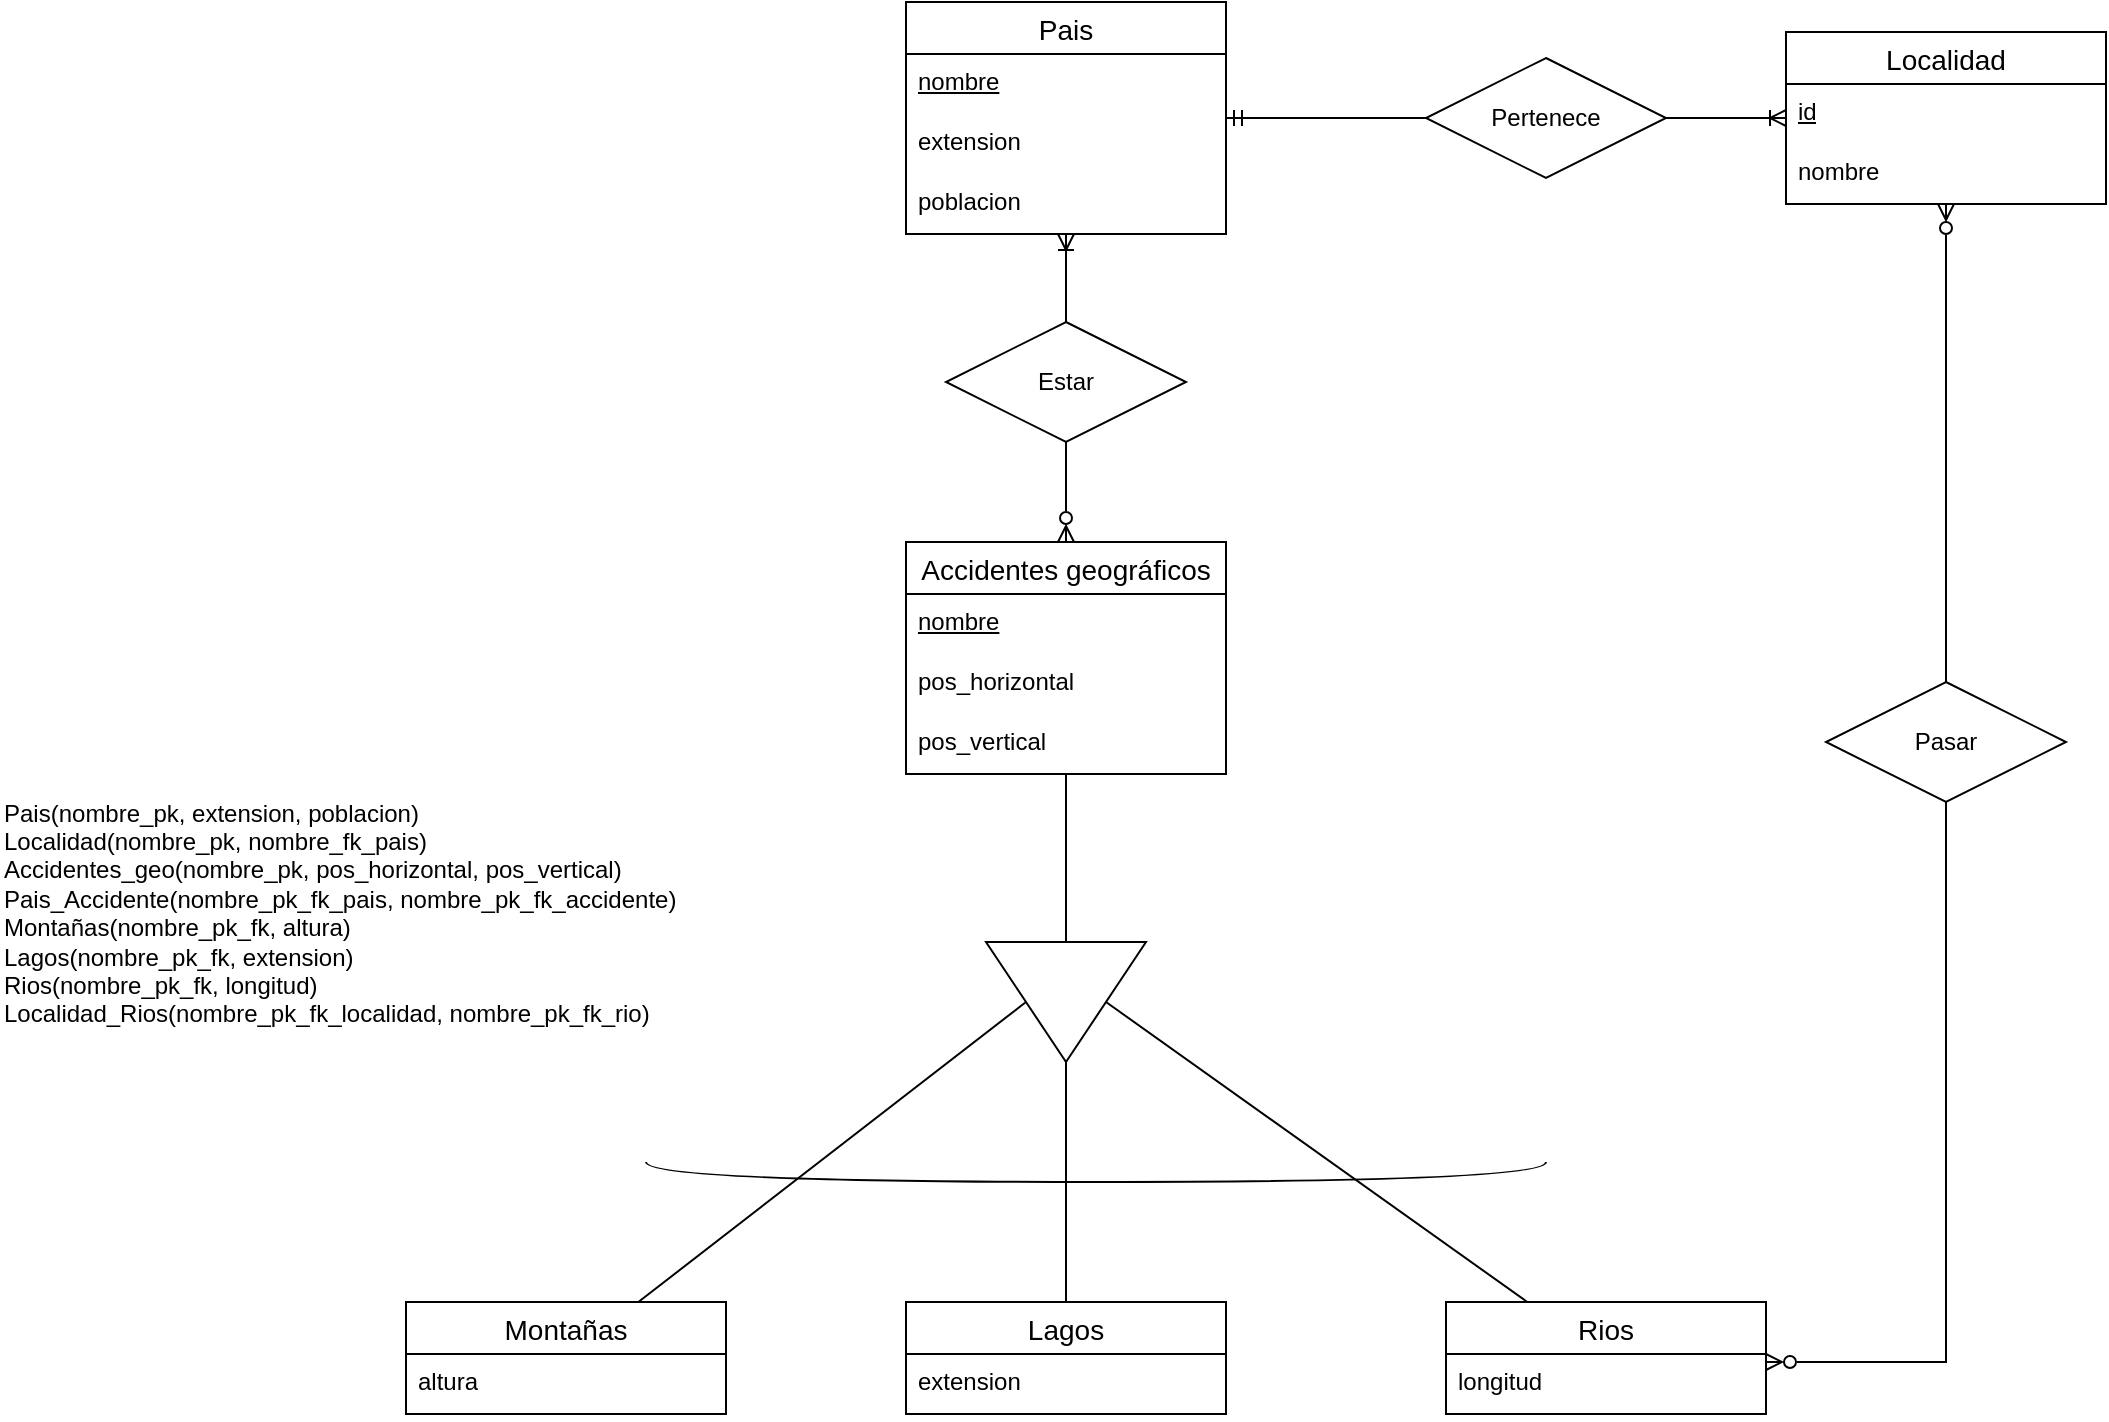 <mxfile version="22.0.4" type="github">
  <diagram name="Página-1" id="msR2nBrleSWa6xu2xoGH">
    <mxGraphModel dx="2261" dy="1937" grid="1" gridSize="10" guides="1" tooltips="1" connect="1" arrows="1" fold="1" page="1" pageScale="1" pageWidth="827" pageHeight="1169" math="0" shadow="0">
      <root>
        <mxCell id="0" />
        <mxCell id="1" parent="0" />
        <mxCell id="7VkVirSZ5WOiLg93lLZf-1" value="Lagos" style="swimlane;fontStyle=0;childLayout=stackLayout;horizontal=1;startSize=26;horizontalStack=0;resizeParent=1;resizeParentMax=0;resizeLast=0;collapsible=1;marginBottom=0;align=center;fontSize=14;" parent="1" vertex="1">
          <mxGeometry x="40" y="90" width="160" height="56" as="geometry" />
        </mxCell>
        <mxCell id="7VkVirSZ5WOiLg93lLZf-2" value="extension" style="text;strokeColor=none;fillColor=none;spacingLeft=4;spacingRight=4;overflow=hidden;rotatable=0;points=[[0,0.5],[1,0.5]];portConstraint=eastwest;fontSize=12;whiteSpace=wrap;html=1;" parent="7VkVirSZ5WOiLg93lLZf-1" vertex="1">
          <mxGeometry y="26" width="160" height="30" as="geometry" />
        </mxCell>
        <mxCell id="7VkVirSZ5WOiLg93lLZf-5" value="Rios" style="swimlane;fontStyle=0;childLayout=stackLayout;horizontal=1;startSize=26;horizontalStack=0;resizeParent=1;resizeParentMax=0;resizeLast=0;collapsible=1;marginBottom=0;align=center;fontSize=14;" parent="1" vertex="1">
          <mxGeometry x="310" y="90" width="160" height="56" as="geometry" />
        </mxCell>
        <mxCell id="7VkVirSZ5WOiLg93lLZf-6" value="longitud" style="text;strokeColor=none;fillColor=none;spacingLeft=4;spacingRight=4;overflow=hidden;rotatable=0;points=[[0,0.5],[1,0.5]];portConstraint=eastwest;fontSize=12;whiteSpace=wrap;html=1;" parent="7VkVirSZ5WOiLg93lLZf-5" vertex="1">
          <mxGeometry y="26" width="160" height="30" as="geometry" />
        </mxCell>
        <mxCell id="7VkVirSZ5WOiLg93lLZf-9" value="Montañas" style="swimlane;fontStyle=0;childLayout=stackLayout;horizontal=1;startSize=26;horizontalStack=0;resizeParent=1;resizeParentMax=0;resizeLast=0;collapsible=1;marginBottom=0;align=center;fontSize=14;" parent="1" vertex="1">
          <mxGeometry x="-210" y="90" width="160" height="56" as="geometry" />
        </mxCell>
        <mxCell id="7VkVirSZ5WOiLg93lLZf-10" value="altura" style="text;strokeColor=none;fillColor=none;spacingLeft=4;spacingRight=4;overflow=hidden;rotatable=0;points=[[0,0.5],[1,0.5]];portConstraint=eastwest;fontSize=12;whiteSpace=wrap;html=1;" parent="7VkVirSZ5WOiLg93lLZf-9" vertex="1">
          <mxGeometry y="26" width="160" height="30" as="geometry" />
        </mxCell>
        <mxCell id="7VkVirSZ5WOiLg93lLZf-13" value="Accidentes geográficos" style="swimlane;fontStyle=0;childLayout=stackLayout;horizontal=1;startSize=26;horizontalStack=0;resizeParent=1;resizeParentMax=0;resizeLast=0;collapsible=1;marginBottom=0;align=center;fontSize=14;" parent="1" vertex="1">
          <mxGeometry x="40" y="-290" width="160" height="116" as="geometry" />
        </mxCell>
        <mxCell id="7VkVirSZ5WOiLg93lLZf-16" value="&lt;u&gt;nombre&lt;/u&gt;" style="text;strokeColor=none;fillColor=none;spacingLeft=4;spacingRight=4;overflow=hidden;rotatable=0;points=[[0,0.5],[1,0.5]];portConstraint=eastwest;fontSize=12;whiteSpace=wrap;html=1;" parent="7VkVirSZ5WOiLg93lLZf-13" vertex="1">
          <mxGeometry y="26" width="160" height="30" as="geometry" />
        </mxCell>
        <mxCell id="7VkVirSZ5WOiLg93lLZf-14" value="pos_horizontal" style="text;strokeColor=none;fillColor=none;spacingLeft=4;spacingRight=4;overflow=hidden;rotatable=0;points=[[0,0.5],[1,0.5]];portConstraint=eastwest;fontSize=12;whiteSpace=wrap;html=1;" parent="7VkVirSZ5WOiLg93lLZf-13" vertex="1">
          <mxGeometry y="56" width="160" height="30" as="geometry" />
        </mxCell>
        <mxCell id="7VkVirSZ5WOiLg93lLZf-15" value="pos_vertical" style="text;strokeColor=none;fillColor=none;spacingLeft=4;spacingRight=4;overflow=hidden;rotatable=0;points=[[0,0.5],[1,0.5]];portConstraint=eastwest;fontSize=12;whiteSpace=wrap;html=1;" parent="7VkVirSZ5WOiLg93lLZf-13" vertex="1">
          <mxGeometry y="86" width="160" height="30" as="geometry" />
        </mxCell>
        <mxCell id="7VkVirSZ5WOiLg93lLZf-17" value="Pais" style="swimlane;fontStyle=0;childLayout=stackLayout;horizontal=1;startSize=26;horizontalStack=0;resizeParent=1;resizeParentMax=0;resizeLast=0;collapsible=1;marginBottom=0;align=center;fontSize=14;" parent="1" vertex="1">
          <mxGeometry x="40" y="-560" width="160" height="116" as="geometry" />
        </mxCell>
        <mxCell id="7VkVirSZ5WOiLg93lLZf-18" value="&lt;u&gt;nombre&lt;/u&gt;" style="text;strokeColor=none;fillColor=none;spacingLeft=4;spacingRight=4;overflow=hidden;rotatable=0;points=[[0,0.5],[1,0.5]];portConstraint=eastwest;fontSize=12;whiteSpace=wrap;html=1;" parent="7VkVirSZ5WOiLg93lLZf-17" vertex="1">
          <mxGeometry y="26" width="160" height="30" as="geometry" />
        </mxCell>
        <mxCell id="7VkVirSZ5WOiLg93lLZf-19" value="extension" style="text;strokeColor=none;fillColor=none;spacingLeft=4;spacingRight=4;overflow=hidden;rotatable=0;points=[[0,0.5],[1,0.5]];portConstraint=eastwest;fontSize=12;whiteSpace=wrap;html=1;" parent="7VkVirSZ5WOiLg93lLZf-17" vertex="1">
          <mxGeometry y="56" width="160" height="30" as="geometry" />
        </mxCell>
        <mxCell id="7VkVirSZ5WOiLg93lLZf-20" value="poblacion" style="text;strokeColor=none;fillColor=none;spacingLeft=4;spacingRight=4;overflow=hidden;rotatable=0;points=[[0,0.5],[1,0.5]];portConstraint=eastwest;fontSize=12;whiteSpace=wrap;html=1;" parent="7VkVirSZ5WOiLg93lLZf-17" vertex="1">
          <mxGeometry y="86" width="160" height="30" as="geometry" />
        </mxCell>
        <mxCell id="7VkVirSZ5WOiLg93lLZf-21" value="Localidad" style="swimlane;fontStyle=0;childLayout=stackLayout;horizontal=1;startSize=26;horizontalStack=0;resizeParent=1;resizeParentMax=0;resizeLast=0;collapsible=1;marginBottom=0;align=center;fontSize=14;" parent="1" vertex="1">
          <mxGeometry x="480" y="-545" width="160" height="86" as="geometry" />
        </mxCell>
        <mxCell id="7VkVirSZ5WOiLg93lLZf-22" value="&lt;u&gt;id&lt;/u&gt;" style="text;strokeColor=none;fillColor=none;spacingLeft=4;spacingRight=4;overflow=hidden;rotatable=0;points=[[0,0.5],[1,0.5]];portConstraint=eastwest;fontSize=12;whiteSpace=wrap;html=1;" parent="7VkVirSZ5WOiLg93lLZf-21" vertex="1">
          <mxGeometry y="26" width="160" height="30" as="geometry" />
        </mxCell>
        <mxCell id="3VGVRFMRFs9TxI8zLVsD-3" value="nombre" style="text;strokeColor=none;fillColor=none;spacingLeft=4;spacingRight=4;overflow=hidden;rotatable=0;points=[[0,0.5],[1,0.5]];portConstraint=eastwest;fontSize=12;whiteSpace=wrap;html=1;" vertex="1" parent="7VkVirSZ5WOiLg93lLZf-21">
          <mxGeometry y="56" width="160" height="30" as="geometry" />
        </mxCell>
        <mxCell id="7VkVirSZ5WOiLg93lLZf-25" value="" style="triangle;whiteSpace=wrap;html=1;rotation=90;" parent="1" vertex="1">
          <mxGeometry x="90" y="-100" width="60" height="80" as="geometry" />
        </mxCell>
        <mxCell id="7VkVirSZ5WOiLg93lLZf-27" value="" style="endArrow=none;html=1;rounded=0;entryX=0.5;entryY=1;entryDx=0;entryDy=0;" parent="1" source="7VkVirSZ5WOiLg93lLZf-9" target="7VkVirSZ5WOiLg93lLZf-25" edge="1">
          <mxGeometry width="50" height="50" relative="1" as="geometry">
            <mxPoint x="310" y="-160" as="sourcePoint" />
            <mxPoint x="360" y="-210" as="targetPoint" />
          </mxGeometry>
        </mxCell>
        <mxCell id="7VkVirSZ5WOiLg93lLZf-28" value="" style="endArrow=none;html=1;rounded=0;" parent="1" source="7VkVirSZ5WOiLg93lLZf-1" target="7VkVirSZ5WOiLg93lLZf-25" edge="1">
          <mxGeometry width="50" height="50" relative="1" as="geometry">
            <mxPoint x="310" y="-160" as="sourcePoint" />
            <mxPoint x="360" y="-210" as="targetPoint" />
          </mxGeometry>
        </mxCell>
        <mxCell id="7VkVirSZ5WOiLg93lLZf-29" value="" style="endArrow=none;html=1;rounded=0;entryX=0.5;entryY=0;entryDx=0;entryDy=0;" parent="1" source="7VkVirSZ5WOiLg93lLZf-5" target="7VkVirSZ5WOiLg93lLZf-25" edge="1">
          <mxGeometry width="50" height="50" relative="1" as="geometry">
            <mxPoint x="310" y="-160" as="sourcePoint" />
            <mxPoint x="360" y="-210" as="targetPoint" />
          </mxGeometry>
        </mxCell>
        <mxCell id="7VkVirSZ5WOiLg93lLZf-30" value="" style="endArrow=none;html=1;rounded=0;exitX=0;exitY=0.5;exitDx=0;exitDy=0;" parent="1" source="7VkVirSZ5WOiLg93lLZf-25" target="7VkVirSZ5WOiLg93lLZf-13" edge="1">
          <mxGeometry width="50" height="50" relative="1" as="geometry">
            <mxPoint x="310" y="-160" as="sourcePoint" />
            <mxPoint x="360" y="-210" as="targetPoint" />
          </mxGeometry>
        </mxCell>
        <mxCell id="7VkVirSZ5WOiLg93lLZf-33" style="edgeStyle=orthogonalEdgeStyle;rounded=0;orthogonalLoop=1;jettySize=auto;html=1;endArrow=ERzeroToMany;endFill=0;" parent="1" source="7VkVirSZ5WOiLg93lLZf-32" target="7VkVirSZ5WOiLg93lLZf-13" edge="1">
          <mxGeometry relative="1" as="geometry" />
        </mxCell>
        <mxCell id="7VkVirSZ5WOiLg93lLZf-34" style="edgeStyle=orthogonalEdgeStyle;rounded=0;orthogonalLoop=1;jettySize=auto;html=1;endArrow=ERoneToMany;endFill=0;" parent="1" source="7VkVirSZ5WOiLg93lLZf-32" target="7VkVirSZ5WOiLg93lLZf-17" edge="1">
          <mxGeometry relative="1" as="geometry" />
        </mxCell>
        <mxCell id="7VkVirSZ5WOiLg93lLZf-32" value="Estar" style="shape=rhombus;perimeter=rhombusPerimeter;whiteSpace=wrap;html=1;align=center;" parent="1" vertex="1">
          <mxGeometry x="60" y="-400" width="120" height="60" as="geometry" />
        </mxCell>
        <mxCell id="7VkVirSZ5WOiLg93lLZf-37" style="edgeStyle=orthogonalEdgeStyle;rounded=0;orthogonalLoop=1;jettySize=auto;html=1;endArrow=ERoneToMany;endFill=0;" parent="1" source="7VkVirSZ5WOiLg93lLZf-35" target="7VkVirSZ5WOiLg93lLZf-21" edge="1">
          <mxGeometry relative="1" as="geometry" />
        </mxCell>
        <mxCell id="7VkVirSZ5WOiLg93lLZf-38" style="edgeStyle=orthogonalEdgeStyle;rounded=0;orthogonalLoop=1;jettySize=auto;html=1;endArrow=ERmandOne;endFill=0;" parent="1" source="7VkVirSZ5WOiLg93lLZf-35" target="7VkVirSZ5WOiLg93lLZf-17" edge="1">
          <mxGeometry relative="1" as="geometry" />
        </mxCell>
        <mxCell id="7VkVirSZ5WOiLg93lLZf-35" value="Pertenece" style="shape=rhombus;perimeter=rhombusPerimeter;whiteSpace=wrap;html=1;align=center;" parent="1" vertex="1">
          <mxGeometry x="300" y="-532" width="120" height="60" as="geometry" />
        </mxCell>
        <mxCell id="7VkVirSZ5WOiLg93lLZf-41" style="edgeStyle=orthogonalEdgeStyle;rounded=0;orthogonalLoop=1;jettySize=auto;html=1;endArrow=ERzeroToMany;endFill=0;" parent="1" source="7VkVirSZ5WOiLg93lLZf-40" target="7VkVirSZ5WOiLg93lLZf-21" edge="1">
          <mxGeometry relative="1" as="geometry" />
        </mxCell>
        <mxCell id="7VkVirSZ5WOiLg93lLZf-42" style="edgeStyle=orthogonalEdgeStyle;rounded=0;orthogonalLoop=1;jettySize=auto;html=1;endArrow=ERzeroToMany;endFill=0;" parent="1" source="7VkVirSZ5WOiLg93lLZf-40" target="7VkVirSZ5WOiLg93lLZf-5" edge="1">
          <mxGeometry relative="1" as="geometry">
            <Array as="points">
              <mxPoint x="560" y="120" />
            </Array>
          </mxGeometry>
        </mxCell>
        <mxCell id="7VkVirSZ5WOiLg93lLZf-40" value="Pasar" style="shape=rhombus;perimeter=rhombusPerimeter;whiteSpace=wrap;html=1;align=center;" parent="1" vertex="1">
          <mxGeometry x="500" y="-220" width="120" height="60" as="geometry" />
        </mxCell>
        <mxCell id="7VkVirSZ5WOiLg93lLZf-48" value="" style="endArrow=none;html=1;rounded=0;edgeStyle=orthogonalEdgeStyle;curved=1;" parent="1" edge="1">
          <mxGeometry width="50" height="50" relative="1" as="geometry">
            <mxPoint x="-90" y="20" as="sourcePoint" />
            <mxPoint x="360" y="20" as="targetPoint" />
            <Array as="points">
              <mxPoint x="-90" y="30" />
              <mxPoint x="360" y="30" />
            </Array>
          </mxGeometry>
        </mxCell>
        <mxCell id="j_QTbrRGd8eZM41wn22n-1" value="&lt;div align=&quot;left&quot;&gt;Pais(nombre_pk, extension, poblacion)&lt;br&gt;&lt;/div&gt;&lt;div&gt;Localidad(nombre_pk, nombre_fk_pais)&lt;/div&gt;&lt;div&gt;Accidentes_geo(nombre_pk, pos_horizontal, pos_vertical)&lt;/div&gt;&lt;div&gt;Pais_Accidente(nombre_pk_fk_pais, nombre_pk_fk_accidente)&lt;/div&gt;&lt;div&gt;Montañas(nombre_pk_fk, altura)&lt;/div&gt;&lt;div&gt;Lagos(nombre_pk_fk, extension)&lt;/div&gt;&lt;div&gt;Rios(nombre_pk_fk, longitud)&lt;/div&gt;&lt;div&gt;Localidad_Rios(nombre_pk_fk_localidad, nombre_pk_fk_rio)&lt;br&gt;&lt;/div&gt;&lt;div&gt;&lt;br&gt;&lt;/div&gt;&lt;div&gt;&lt;br&gt;&lt;/div&gt;" style="text;html=1;strokeColor=none;fillColor=none;align=left;verticalAlign=middle;whiteSpace=wrap;rounded=0;" parent="1" vertex="1">
          <mxGeometry x="-413" y="-160" width="460" height="140" as="geometry" />
        </mxCell>
      </root>
    </mxGraphModel>
  </diagram>
</mxfile>
